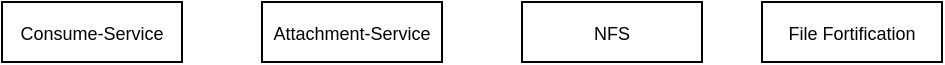 <mxfile version="20.2.0" type="github">
  <diagram id="kgpKYQtTHZ0yAKxKKP6v" name="Page-1">
    <mxGraphModel dx="815" dy="439" grid="1" gridSize="10" guides="1" tooltips="1" connect="1" arrows="1" fold="1" page="1" pageScale="1" pageWidth="850" pageHeight="1100" math="0" shadow="0">
      <root>
        <mxCell id="0" />
        <mxCell id="1" parent="0" />
        <mxCell id="fOxvv07w8od9awFYw8Ad-1" value="&lt;font style=&quot;font-size: 9px;&quot;&gt;Consume-Service&lt;/font&gt;" style="rounded=0;whiteSpace=wrap;html=1;" vertex="1" parent="1">
          <mxGeometry x="40" y="40" width="90" height="30" as="geometry" />
        </mxCell>
        <mxCell id="fOxvv07w8od9awFYw8Ad-2" value="&lt;font style=&quot;font-size: 9px;&quot;&gt;Attachment-Service&lt;/font&gt;" style="rounded=0;whiteSpace=wrap;html=1;" vertex="1" parent="1">
          <mxGeometry x="170" y="40" width="90" height="30" as="geometry" />
        </mxCell>
        <mxCell id="fOxvv07w8od9awFYw8Ad-4" value="&lt;font style=&quot;font-size: 9px;&quot;&gt;NFS&lt;/font&gt;" style="rounded=0;whiteSpace=wrap;html=1;" vertex="1" parent="1">
          <mxGeometry x="300" y="40" width="90" height="30" as="geometry" />
        </mxCell>
        <mxCell id="fOxvv07w8od9awFYw8Ad-6" value="&lt;font style=&quot;font-size: 9px;&quot;&gt;File Fortification&lt;/font&gt;" style="rounded=0;whiteSpace=wrap;html=1;" vertex="1" parent="1">
          <mxGeometry x="420" y="40" width="90" height="30" as="geometry" />
        </mxCell>
      </root>
    </mxGraphModel>
  </diagram>
</mxfile>
